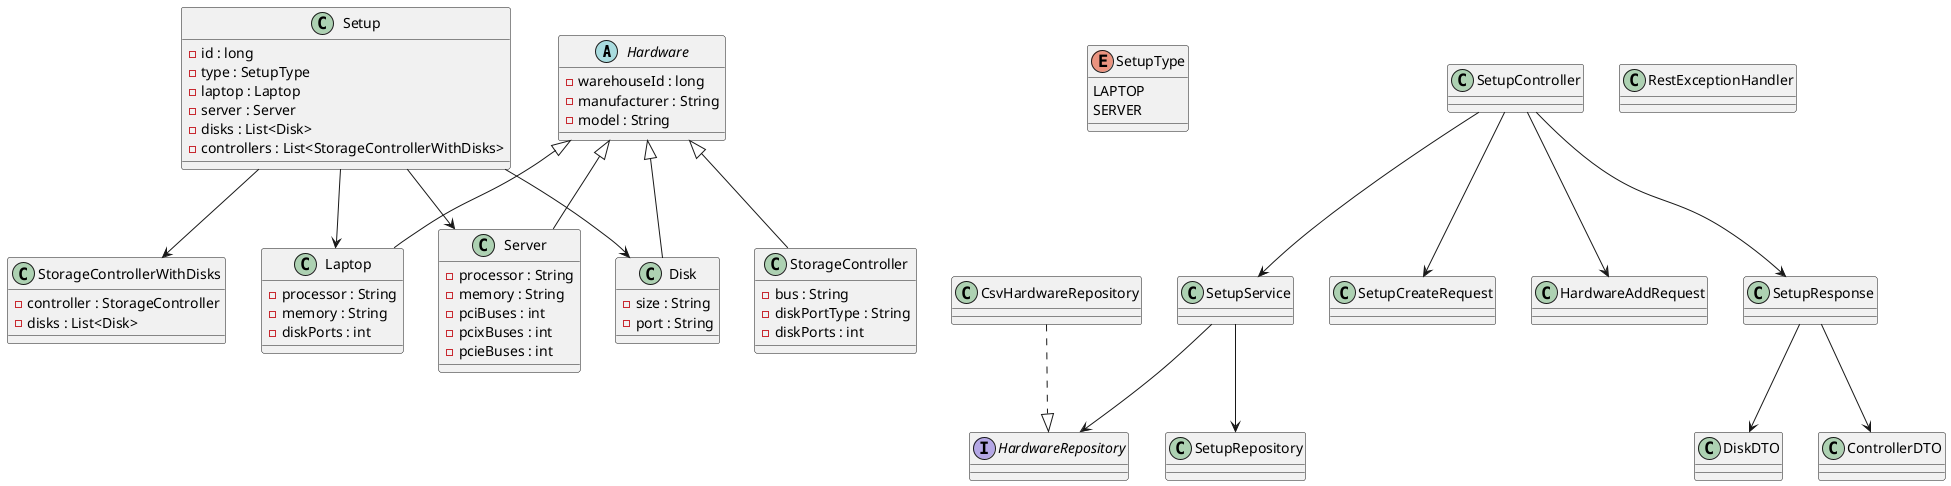 @startuml

abstract class Hardware {
  - warehouseId : long
  - manufacturer : String
  - model : String
}

class Laptop extends Hardware {
  - processor : String
  - memory : String
  - diskPorts : int
}

class Server extends Hardware {
  - processor : String
  - memory : String
  - pciBuses : int
  - pcixBuses : int
  - pcieBuses : int
}

class Disk extends Hardware {
  - size : String
  - port : String
}

class StorageController extends Hardware {
  - bus : String
  - diskPortType : String
  - diskPorts : int
}

class StorageControllerWithDisks {
  - controller : StorageController
  - disks : List<Disk>
}

enum SetupType {
  LAPTOP
  SERVER
}

class Setup {
  - id : long
  - type : SetupType
  - laptop : Laptop
  - server : Server
  - disks : List<Disk>
  - controllers : List<StorageControllerWithDisks>
}

interface HardwareRepository
class CsvHardwareRepository
CsvHardwareRepository ..|> HardwareRepository

class SetupRepository
class SetupService
class SetupController
class RestExceptionHandler

class SetupCreateRequest
class HardwareAddRequest
class SetupResponse
class DiskDTO
class ControllerDTO

SetupController --> SetupService
SetupService --> SetupRepository
SetupService --> HardwareRepository
Setup --> Laptop
Setup --> Server
Setup --> Disk
Setup --> StorageControllerWithDisks

SetupController --> SetupCreateRequest
SetupController --> HardwareAddRequest
SetupController --> SetupResponse
SetupResponse --> DiskDTO
SetupResponse --> ControllerDTO

@enduml